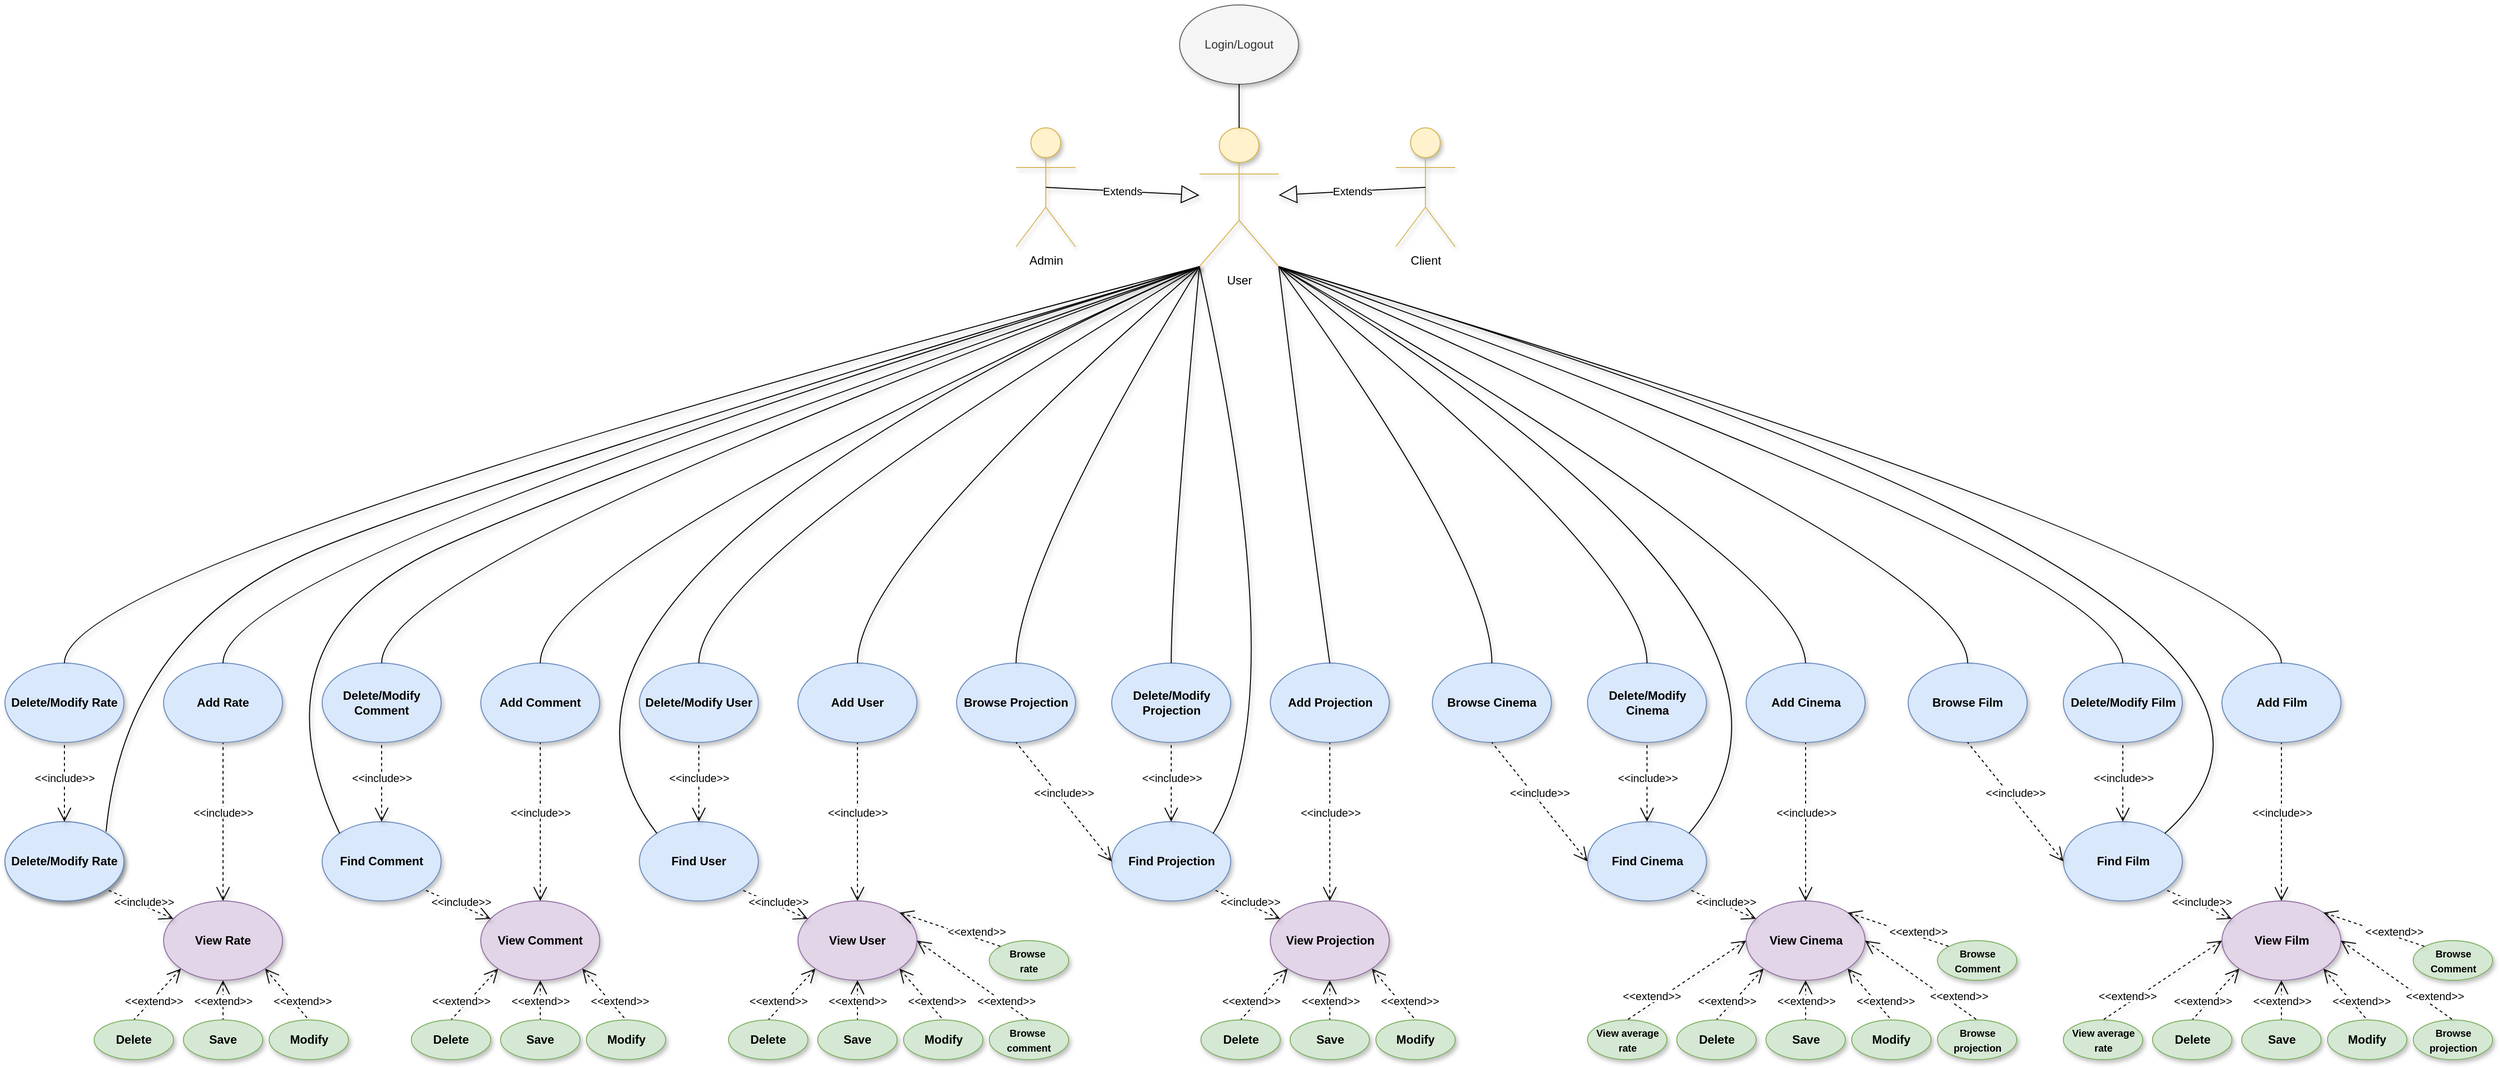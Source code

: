 <mxfile version="12.1.0" type="device" pages="1"><diagram id="BbvuW23b8s510joW4BoM" name="Pagina-1"><mxGraphModel dx="3762" dy="1570" grid="1" gridSize="10" guides="1" tooltips="1" connect="1" arrows="1" fold="1" page="1" pageScale="1" pageWidth="827" pageHeight="1169" math="0" shadow="0"><root><mxCell id="0"/><mxCell id="1" parent="0"/><mxCell id="h_1b7yaZ3pGZxx54D0NZ-1" value="User" style="shape=umlActor;verticalLabelPosition=bottom;labelBackgroundColor=#ffffff;verticalAlign=top;html=1;outlineConnect=0;fillColor=#fff2cc;strokeColor=#d6b656;shadow=1;" parent="1" vertex="1"><mxGeometry x="363" y="160" width="80" height="140" as="geometry"/></mxCell><mxCell id="h_1b7yaZ3pGZxx54D0NZ-2" value="Client" style="shape=umlActor;verticalLabelPosition=bottom;labelBackgroundColor=#ffffff;verticalAlign=top;html=1;outlineConnect=0;fillColor=#fff2cc;strokeColor=#d6b656;shadow=1;" parent="1" vertex="1"><mxGeometry x="561" y="160" width="60" height="120" as="geometry"/></mxCell><mxCell id="h_1b7yaZ3pGZxx54D0NZ-3" value="Admin" style="shape=umlActor;verticalLabelPosition=bottom;labelBackgroundColor=#ffffff;verticalAlign=top;html=1;outlineConnect=0;fillColor=#fff2cc;strokeColor=#d6b656;shadow=1;" parent="1" vertex="1"><mxGeometry x="178" y="160" width="60" height="120" as="geometry"/></mxCell><mxCell id="h_1b7yaZ3pGZxx54D0NZ-4" value="Extends" style="endArrow=block;endSize=16;endFill=0;html=1;exitX=0.5;exitY=0.5;exitDx=0;exitDy=0;exitPerimeter=0;shadow=1;" parent="1" source="h_1b7yaZ3pGZxx54D0NZ-2" target="h_1b7yaZ3pGZxx54D0NZ-1" edge="1"><mxGeometry width="160" relative="1" as="geometry"><mxPoint x="541" y="216" as="sourcePoint"/><mxPoint x="196.5" y="361" as="targetPoint"/></mxGeometry></mxCell><mxCell id="h_1b7yaZ3pGZxx54D0NZ-5" value="Extends" style="endArrow=block;endSize=16;endFill=0;html=1;exitX=0.5;exitY=0.5;exitDx=0;exitDy=0;exitPerimeter=0;shadow=1;" parent="1" source="h_1b7yaZ3pGZxx54D0NZ-3" target="h_1b7yaZ3pGZxx54D0NZ-1" edge="1"><mxGeometry width="160" relative="1" as="geometry"><mxPoint x="390" y="126" as="sourcePoint"/><mxPoint x="156.5" y="81" as="targetPoint"/></mxGeometry></mxCell><mxCell id="h_1b7yaZ3pGZxx54D0NZ-18" value="Login/Logout" style="ellipse;whiteSpace=wrap;html=1;fillColor=#f5f5f5;strokeColor=#666666;fontColor=#333333;shadow=1;" parent="1" vertex="1"><mxGeometry x="343" y="36" width="120" height="80" as="geometry"/></mxCell><mxCell id="h_1b7yaZ3pGZxx54D0NZ-106" value="&lt;span style=&quot;background-color: rgb(255 , 255 , 255)&quot;&gt;&amp;lt;&amp;lt;include&amp;gt;&amp;gt;&lt;/span&gt;" style="edgeStyle=none;html=1;startArrow=open;endArrow=none;startSize=12;verticalAlign=bottom;dashed=1;labelBackgroundColor=none;entryX=0.5;entryY=1;entryDx=0;entryDy=0;exitX=0.5;exitY=0;exitDx=0;exitDy=0;shadow=1;" parent="1" source="h_1b7yaZ3pGZxx54D0NZ-111" target="h_1b7yaZ3pGZxx54D0NZ-110" edge="1"><mxGeometry width="160" relative="1" as="geometry"><mxPoint x="213.5" y="716" as="sourcePoint"/><mxPoint x="534.36" y="953.64" as="targetPoint"/><mxPoint as="offset"/></mxGeometry></mxCell><mxCell id="h_1b7yaZ3pGZxx54D0NZ-107" value="&lt;span style=&quot;background-color: rgb(255 , 255 , 255)&quot;&gt;&amp;lt;&amp;lt;extend&amp;gt;&amp;gt;&lt;/span&gt;" style="edgeStyle=none;html=1;startArrow=open;endArrow=none;startSize=12;verticalAlign=bottom;dashed=1;labelBackgroundColor=none;exitX=0;exitY=1;exitDx=0;exitDy=0;entryX=0.5;entryY=0;entryDx=0;entryDy=0;shadow=1;" parent="1" source="h_1b7yaZ3pGZxx54D0NZ-111" target="h_1b7yaZ3pGZxx54D0NZ-112" edge="1"><mxGeometry x="0.405" y="8" width="160" relative="1" as="geometry"><mxPoint x="-227.78" y="996.9" as="sourcePoint"/><mxPoint x="-612" y="839" as="targetPoint"/><mxPoint as="offset"/></mxGeometry></mxCell><mxCell id="h_1b7yaZ3pGZxx54D0NZ-108" value="&lt;span style=&quot;background-color: rgb(255 , 255 , 255)&quot;&gt;&amp;lt;&amp;lt;extend&amp;gt;&amp;gt;&lt;/span&gt;" style="edgeStyle=none;html=1;startArrow=open;endArrow=none;startSize=12;verticalAlign=bottom;dashed=1;labelBackgroundColor=none;entryX=0.5;entryY=0;entryDx=0;entryDy=0;exitX=0.5;exitY=1;exitDx=0;exitDy=0;shadow=1;" parent="1" source="h_1b7yaZ3pGZxx54D0NZ-111" target="h_1b7yaZ3pGZxx54D0NZ-113" edge="1"><mxGeometry x="0.5" width="160" relative="1" as="geometry"><mxPoint x="-227.78" y="981.9" as="sourcePoint"/><mxPoint x="-342.06" y="984.22" as="targetPoint"/><mxPoint as="offset"/></mxGeometry></mxCell><mxCell id="h_1b7yaZ3pGZxx54D0NZ-109" value="&lt;span style=&quot;background-color: rgb(255 , 255 , 255)&quot;&gt;&amp;lt;&amp;lt;extend&amp;gt;&amp;gt;&lt;/span&gt;" style="edgeStyle=none;html=1;startArrow=open;endArrow=none;startSize=12;verticalAlign=bottom;dashed=1;labelBackgroundColor=none;entryX=0.5;entryY=0;entryDx=0;entryDy=0;exitX=1;exitY=1;exitDx=0;exitDy=0;shadow=1;" parent="1" source="h_1b7yaZ3pGZxx54D0NZ-111" target="h_1b7yaZ3pGZxx54D0NZ-114" edge="1"><mxGeometry x="0.652" y="2" width="160" relative="1" as="geometry"><mxPoint x="-227.78" y="957.9" as="sourcePoint"/><mxPoint x="-342.06" y="960.22" as="targetPoint"/><mxPoint as="offset"/></mxGeometry></mxCell><mxCell id="h_1b7yaZ3pGZxx54D0NZ-111" value="View Rate" style="ellipse;whiteSpace=wrap;html=1;fontStyle=1;fillColor=#e1d5e7;strokeColor=#9673a6;shadow=1;" parent="1" vertex="1"><mxGeometry x="-682" y="940" width="120" height="80" as="geometry"/></mxCell><mxCell id="h_1b7yaZ3pGZxx54D0NZ-112" value="Delete" style="ellipse;whiteSpace=wrap;html=1;fontStyle=1;fillColor=#d5e8d4;strokeColor=#82b366;shadow=1;" parent="1" vertex="1"><mxGeometry x="-752" y="1060" width="80" height="40" as="geometry"/></mxCell><mxCell id="h_1b7yaZ3pGZxx54D0NZ-113" value="Save" style="ellipse;whiteSpace=wrap;html=1;fontStyle=1;fillColor=#d5e8d4;strokeColor=#82b366;shadow=1;" parent="1" vertex="1"><mxGeometry x="-662" y="1060" width="80" height="40" as="geometry"/></mxCell><mxCell id="h_1b7yaZ3pGZxx54D0NZ-114" value="Modify" style="ellipse;whiteSpace=wrap;html=1;fontStyle=1;fillColor=#d5e8d4;strokeColor=#82b366;shadow=1;" parent="1" vertex="1"><mxGeometry x="-575.5" y="1060" width="80" height="40" as="geometry"/></mxCell><mxCell id="dZQkGDDGXkw_C-ajxU4u-1" value="Find Rate" style="ellipse;whiteSpace=wrap;html=1;fontStyle=1;fillColor=#dae8fc;strokeColor=#6c8ebf;shadow=1;" parent="1" vertex="1"><mxGeometry x="-842" y="860" width="120" height="80" as="geometry"/></mxCell><mxCell id="dZQkGDDGXkw_C-ajxU4u-2" value="Delete/Modify Rate" style="ellipse;whiteSpace=wrap;html=1;fontStyle=1;fillColor=#dae8fc;strokeColor=#6c8ebf;shadow=1;" parent="1" vertex="1"><mxGeometry x="-842" y="700" width="120" height="80" as="geometry"/></mxCell><mxCell id="a5YpvVyCK3dBmjp6k323-217" value="Delete/Modify Rate" style="ellipse;whiteSpace=wrap;html=1;fontStyle=1;fillColor=#dae8fc;strokeColor=#6c8ebf;shadow=1;" vertex="1" parent="1"><mxGeometry x="-842" y="860" width="120" height="80" as="geometry"/></mxCell><mxCell id="dZQkGDDGXkw_C-ajxU4u-4" value="&lt;span style=&quot;background-color: rgb(255 , 255 , 255)&quot;&gt;&amp;lt;&amp;lt;include&amp;gt;&amp;gt;&lt;/span&gt;" style="edgeStyle=none;html=1;startArrow=open;endArrow=none;startSize=12;verticalAlign=bottom;dashed=1;labelBackgroundColor=none;entryX=0.5;entryY=1;entryDx=0;entryDy=0;shadow=1;" parent="1" source="dZQkGDDGXkw_C-ajxU4u-1" target="dZQkGDDGXkw_C-ajxU4u-2" edge="1"><mxGeometry x="-0.111" width="160" relative="1" as="geometry"><mxPoint x="-105.5" y="766" as="sourcePoint"/><mxPoint x="-106.46" y="724.88" as="targetPoint"/><mxPoint as="offset"/></mxGeometry></mxCell><mxCell id="h_1b7yaZ3pGZxx54D0NZ-110" value="Add Rate" style="ellipse;whiteSpace=wrap;html=1;fontStyle=1;fillColor=#dae8fc;strokeColor=#6c8ebf;shadow=1;" parent="1" vertex="1"><mxGeometry x="-682" y="700" width="120" height="80" as="geometry"/></mxCell><mxCell id="a5YpvVyCK3dBmjp6k323-3" value="&lt;span style=&quot;background-color: rgb(255 , 255 , 255)&quot;&gt;&amp;lt;&amp;lt;include&amp;gt;&amp;gt;&lt;/span&gt;" style="edgeStyle=none;html=1;startArrow=open;endArrow=none;startSize=12;verticalAlign=bottom;dashed=1;labelBackgroundColor=none;entryX=1;entryY=1;entryDx=0;entryDy=0;shadow=1;" edge="1" parent="1" source="h_1b7yaZ3pGZxx54D0NZ-111" target="dZQkGDDGXkw_C-ajxU4u-1"><mxGeometry x="-0.178" y="5" width="160" relative="1" as="geometry"><mxPoint x="-652" y="940" as="sourcePoint"/><mxPoint x="-658.4" y="775.76" as="targetPoint"/><mxPoint as="offset"/></mxGeometry></mxCell><mxCell id="a5YpvVyCK3dBmjp6k323-4" value="&lt;span style=&quot;background-color: rgb(255 , 255 , 255)&quot;&gt;&amp;lt;&amp;lt;include&amp;gt;&amp;gt;&lt;/span&gt;" style="edgeStyle=none;html=1;startArrow=open;endArrow=none;startSize=12;verticalAlign=bottom;dashed=1;labelBackgroundColor=none;entryX=0.5;entryY=1;entryDx=0;entryDy=0;exitX=0.5;exitY=0;exitDx=0;exitDy=0;shadow=1;" edge="1" parent="1" source="a5YpvVyCK3dBmjp6k323-8" target="a5YpvVyCK3dBmjp6k323-15"><mxGeometry width="160" relative="1" as="geometry"><mxPoint x="533.5" y="716" as="sourcePoint"/><mxPoint x="854.36" y="953.64" as="targetPoint"/><mxPoint as="offset"/></mxGeometry></mxCell><mxCell id="a5YpvVyCK3dBmjp6k323-5" value="&lt;span style=&quot;background-color: rgb(255 , 255 , 255)&quot;&gt;&amp;lt;&amp;lt;extend&amp;gt;&amp;gt;&lt;/span&gt;" style="edgeStyle=none;html=1;startArrow=open;endArrow=none;startSize=12;verticalAlign=bottom;dashed=1;labelBackgroundColor=none;exitX=0;exitY=1;exitDx=0;exitDy=0;entryX=0.5;entryY=0;entryDx=0;entryDy=0;shadow=1;" edge="1" parent="1" source="a5YpvVyCK3dBmjp6k323-8" target="a5YpvVyCK3dBmjp6k323-9"><mxGeometry x="0.598" y="1" width="160" relative="1" as="geometry"><mxPoint x="92.22" y="996.9" as="sourcePoint"/><mxPoint x="-292" y="839" as="targetPoint"/><mxPoint as="offset"/></mxGeometry></mxCell><mxCell id="a5YpvVyCK3dBmjp6k323-6" value="&lt;span style=&quot;background-color: rgb(255 , 255 , 255)&quot;&gt;&amp;lt;&amp;lt;extend&amp;gt;&amp;gt;&lt;/span&gt;" style="edgeStyle=none;html=1;startArrow=open;endArrow=none;startSize=12;verticalAlign=bottom;dashed=1;labelBackgroundColor=none;entryX=0.5;entryY=0;entryDx=0;entryDy=0;exitX=0.5;exitY=1;exitDx=0;exitDy=0;shadow=1;" edge="1" parent="1" source="a5YpvVyCK3dBmjp6k323-8" target="a5YpvVyCK3dBmjp6k323-10"><mxGeometry x="0.5" width="160" relative="1" as="geometry"><mxPoint x="92.22" y="981.9" as="sourcePoint"/><mxPoint x="-22.06" y="984.22" as="targetPoint"/><mxPoint as="offset"/></mxGeometry></mxCell><mxCell id="a5YpvVyCK3dBmjp6k323-7" value="&lt;span style=&quot;background-color: rgb(255 , 255 , 255)&quot;&gt;&amp;lt;&amp;lt;extend&amp;gt;&amp;gt;&lt;/span&gt;" style="edgeStyle=none;html=1;startArrow=open;endArrow=none;startSize=12;verticalAlign=bottom;dashed=1;labelBackgroundColor=none;entryX=0.5;entryY=0;entryDx=0;entryDy=0;exitX=1;exitY=1;exitDx=0;exitDy=0;shadow=1;" edge="1" parent="1" source="a5YpvVyCK3dBmjp6k323-8" target="a5YpvVyCK3dBmjp6k323-11"><mxGeometry x="0.652" y="2" width="160" relative="1" as="geometry"><mxPoint x="92.22" y="957.9" as="sourcePoint"/><mxPoint x="-22.06" y="960.22" as="targetPoint"/><mxPoint as="offset"/></mxGeometry></mxCell><mxCell id="a5YpvVyCK3dBmjp6k323-8" value="View Comment" style="ellipse;whiteSpace=wrap;html=1;fontStyle=1;fillColor=#e1d5e7;strokeColor=#9673a6;shadow=1;" vertex="1" parent="1"><mxGeometry x="-362" y="940" width="120" height="80" as="geometry"/></mxCell><mxCell id="a5YpvVyCK3dBmjp6k323-9" value="Delete" style="ellipse;whiteSpace=wrap;html=1;fontStyle=1;fillColor=#d5e8d4;strokeColor=#82b366;shadow=1;" vertex="1" parent="1"><mxGeometry x="-432" y="1060" width="80" height="40" as="geometry"/></mxCell><mxCell id="a5YpvVyCK3dBmjp6k323-10" value="Save" style="ellipse;whiteSpace=wrap;html=1;fontStyle=1;fillColor=#d5e8d4;strokeColor=#82b366;shadow=1;" vertex="1" parent="1"><mxGeometry x="-342" y="1060" width="80" height="40" as="geometry"/></mxCell><mxCell id="a5YpvVyCK3dBmjp6k323-11" value="Modify" style="ellipse;whiteSpace=wrap;html=1;fontStyle=1;fillColor=#d5e8d4;strokeColor=#82b366;shadow=1;" vertex="1" parent="1"><mxGeometry x="-255.5" y="1060" width="80" height="40" as="geometry"/></mxCell><mxCell id="a5YpvVyCK3dBmjp6k323-12" value="Find Comment" style="ellipse;whiteSpace=wrap;html=1;fontStyle=1;fillColor=#dae8fc;strokeColor=#6c8ebf;shadow=1;" vertex="1" parent="1"><mxGeometry x="-522" y="860" width="120" height="80" as="geometry"/></mxCell><mxCell id="a5YpvVyCK3dBmjp6k323-13" value="Delete/Modify Comment" style="ellipse;whiteSpace=wrap;html=1;fontStyle=1;fillColor=#dae8fc;strokeColor=#6c8ebf;shadow=1;" vertex="1" parent="1"><mxGeometry x="-522" y="700" width="120" height="80" as="geometry"/></mxCell><mxCell id="a5YpvVyCK3dBmjp6k323-14" value="&lt;span style=&quot;background-color: rgb(255 , 255 , 255)&quot;&gt;&amp;lt;&amp;lt;include&amp;gt;&amp;gt;&lt;/span&gt;" style="edgeStyle=none;html=1;startArrow=open;endArrow=none;startSize=12;verticalAlign=bottom;dashed=1;labelBackgroundColor=none;entryX=0.5;entryY=1;entryDx=0;entryDy=0;shadow=1;" edge="1" parent="1" source="a5YpvVyCK3dBmjp6k323-12" target="a5YpvVyCK3dBmjp6k323-13"><mxGeometry x="-0.111" width="160" relative="1" as="geometry"><mxPoint x="214.5" y="766" as="sourcePoint"/><mxPoint x="213.54" y="724.88" as="targetPoint"/><mxPoint as="offset"/></mxGeometry></mxCell><mxCell id="a5YpvVyCK3dBmjp6k323-15" value="Add Comment" style="ellipse;whiteSpace=wrap;html=1;fontStyle=1;fillColor=#dae8fc;strokeColor=#6c8ebf;shadow=1;" vertex="1" parent="1"><mxGeometry x="-362" y="700" width="120" height="80" as="geometry"/></mxCell><mxCell id="a5YpvVyCK3dBmjp6k323-16" value="&lt;span style=&quot;background-color: rgb(255 , 255 , 255)&quot;&gt;&amp;lt;&amp;lt;include&amp;gt;&amp;gt;&lt;/span&gt;" style="edgeStyle=none;html=1;startArrow=open;endArrow=none;startSize=12;verticalAlign=bottom;dashed=1;labelBackgroundColor=none;entryX=1;entryY=1;entryDx=0;entryDy=0;shadow=1;" edge="1" parent="1" source="a5YpvVyCK3dBmjp6k323-8" target="a5YpvVyCK3dBmjp6k323-12"><mxGeometry x="-0.178" y="5" width="160" relative="1" as="geometry"><mxPoint x="-332" y="940" as="sourcePoint"/><mxPoint x="-338.4" y="775.76" as="targetPoint"/><mxPoint as="offset"/></mxGeometry></mxCell><mxCell id="a5YpvVyCK3dBmjp6k323-30" value="&lt;span style=&quot;background-color: rgb(255 , 255 , 255)&quot;&gt;&amp;lt;&amp;lt;include&amp;gt;&amp;gt;&lt;/span&gt;" style="edgeStyle=none;html=1;startArrow=open;endArrow=none;startSize=12;verticalAlign=bottom;dashed=1;labelBackgroundColor=none;entryX=0.5;entryY=1;entryDx=0;entryDy=0;exitX=0.5;exitY=0;exitDx=0;exitDy=0;shadow=1;" edge="1" parent="1" source="a5YpvVyCK3dBmjp6k323-34" target="a5YpvVyCK3dBmjp6k323-41"><mxGeometry width="160" relative="1" as="geometry"><mxPoint x="853.5" y="716" as="sourcePoint"/><mxPoint x="1174.36" y="953.64" as="targetPoint"/><mxPoint as="offset"/></mxGeometry></mxCell><mxCell id="a5YpvVyCK3dBmjp6k323-31" value="&lt;span style=&quot;background-color: rgb(255 , 255 , 255)&quot;&gt;&amp;lt;&amp;lt;extend&amp;gt;&amp;gt;&lt;/span&gt;" style="edgeStyle=none;html=1;startArrow=open;endArrow=none;startSize=12;verticalAlign=bottom;dashed=1;labelBackgroundColor=none;exitX=0;exitY=1;exitDx=0;exitDy=0;entryX=0.5;entryY=0;entryDx=0;entryDy=0;shadow=1;" edge="1" parent="1" source="a5YpvVyCK3dBmjp6k323-34" target="a5YpvVyCK3dBmjp6k323-35"><mxGeometry x="0.598" y="1" width="160" relative="1" as="geometry"><mxPoint x="412.22" y="996.9" as="sourcePoint"/><mxPoint x="28" y="839" as="targetPoint"/><mxPoint as="offset"/></mxGeometry></mxCell><mxCell id="a5YpvVyCK3dBmjp6k323-32" value="&lt;span style=&quot;background-color: rgb(255 , 255 , 255)&quot;&gt;&amp;lt;&amp;lt;extend&amp;gt;&amp;gt;&lt;/span&gt;" style="edgeStyle=none;html=1;startArrow=open;endArrow=none;startSize=12;verticalAlign=bottom;dashed=1;labelBackgroundColor=none;entryX=0.5;entryY=0;entryDx=0;entryDy=0;exitX=0.5;exitY=1;exitDx=0;exitDy=0;shadow=1;" edge="1" parent="1" source="a5YpvVyCK3dBmjp6k323-34" target="a5YpvVyCK3dBmjp6k323-36"><mxGeometry x="0.5" width="160" relative="1" as="geometry"><mxPoint x="412.22" y="981.9" as="sourcePoint"/><mxPoint x="297.94" y="984.22" as="targetPoint"/><mxPoint as="offset"/></mxGeometry></mxCell><mxCell id="a5YpvVyCK3dBmjp6k323-33" value="&lt;span style=&quot;background-color: rgb(255 , 255 , 255)&quot;&gt;&amp;lt;&amp;lt;extend&amp;gt;&amp;gt;&lt;/span&gt;" style="edgeStyle=none;html=1;startArrow=open;endArrow=none;startSize=12;verticalAlign=bottom;dashed=1;labelBackgroundColor=none;entryX=0.5;entryY=0;entryDx=0;entryDy=0;exitX=1;exitY=1;exitDx=0;exitDy=0;shadow=1;" edge="1" parent="1" source="a5YpvVyCK3dBmjp6k323-34" target="a5YpvVyCK3dBmjp6k323-37"><mxGeometry x="0.652" y="2" width="160" relative="1" as="geometry"><mxPoint x="412.22" y="957.9" as="sourcePoint"/><mxPoint x="297.94" y="960.22" as="targetPoint"/><mxPoint as="offset"/></mxGeometry></mxCell><mxCell id="a5YpvVyCK3dBmjp6k323-34" value="View User" style="ellipse;whiteSpace=wrap;html=1;fontStyle=1;fillColor=#e1d5e7;strokeColor=#9673a6;shadow=1;" vertex="1" parent="1"><mxGeometry x="-42" y="940" width="120" height="80" as="geometry"/></mxCell><mxCell id="a5YpvVyCK3dBmjp6k323-35" value="Delete" style="ellipse;whiteSpace=wrap;html=1;fontStyle=1;fillColor=#d5e8d4;strokeColor=#82b366;shadow=1;" vertex="1" parent="1"><mxGeometry x="-112" y="1060" width="80" height="40" as="geometry"/></mxCell><mxCell id="a5YpvVyCK3dBmjp6k323-36" value="Save" style="ellipse;whiteSpace=wrap;html=1;fontStyle=1;fillColor=#d5e8d4;strokeColor=#82b366;shadow=1;" vertex="1" parent="1"><mxGeometry x="-22" y="1060" width="80" height="40" as="geometry"/></mxCell><mxCell id="a5YpvVyCK3dBmjp6k323-37" value="Modify" style="ellipse;whiteSpace=wrap;html=1;fontStyle=1;fillColor=#d5e8d4;strokeColor=#82b366;shadow=1;" vertex="1" parent="1"><mxGeometry x="64.5" y="1060" width="80" height="40" as="geometry"/></mxCell><mxCell id="a5YpvVyCK3dBmjp6k323-38" value="Find User" style="ellipse;whiteSpace=wrap;html=1;fontStyle=1;fillColor=#dae8fc;strokeColor=#6c8ebf;shadow=1;" vertex="1" parent="1"><mxGeometry x="-202" y="860" width="120" height="80" as="geometry"/></mxCell><mxCell id="a5YpvVyCK3dBmjp6k323-39" value="Delete/Modify User" style="ellipse;whiteSpace=wrap;html=1;fontStyle=1;fillColor=#dae8fc;strokeColor=#6c8ebf;shadow=1;" vertex="1" parent="1"><mxGeometry x="-202" y="700" width="120" height="80" as="geometry"/></mxCell><mxCell id="a5YpvVyCK3dBmjp6k323-40" value="&lt;span style=&quot;background-color: rgb(255 , 255 , 255)&quot;&gt;&amp;lt;&amp;lt;include&amp;gt;&amp;gt;&lt;/span&gt;" style="edgeStyle=none;html=1;startArrow=open;endArrow=none;startSize=12;verticalAlign=bottom;dashed=1;labelBackgroundColor=none;entryX=0.5;entryY=1;entryDx=0;entryDy=0;shadow=1;" edge="1" parent="1" source="a5YpvVyCK3dBmjp6k323-38" target="a5YpvVyCK3dBmjp6k323-39"><mxGeometry x="-0.111" width="160" relative="1" as="geometry"><mxPoint x="534.5" y="766" as="sourcePoint"/><mxPoint x="533.54" y="724.88" as="targetPoint"/><mxPoint as="offset"/></mxGeometry></mxCell><mxCell id="a5YpvVyCK3dBmjp6k323-41" value="Add User" style="ellipse;whiteSpace=wrap;html=1;fontStyle=1;fillColor=#dae8fc;strokeColor=#6c8ebf;shadow=1;" vertex="1" parent="1"><mxGeometry x="-42" y="700" width="120" height="80" as="geometry"/></mxCell><mxCell id="a5YpvVyCK3dBmjp6k323-42" value="&lt;span style=&quot;background-color: rgb(255 , 255 , 255)&quot;&gt;&amp;lt;&amp;lt;include&amp;gt;&amp;gt;&lt;/span&gt;" style="edgeStyle=none;html=1;startArrow=open;endArrow=none;startSize=12;verticalAlign=bottom;dashed=1;labelBackgroundColor=none;entryX=1;entryY=1;entryDx=0;entryDy=0;shadow=1;" edge="1" parent="1" source="a5YpvVyCK3dBmjp6k323-34" target="a5YpvVyCK3dBmjp6k323-38"><mxGeometry x="-0.178" y="5" width="160" relative="1" as="geometry"><mxPoint x="-12" y="940" as="sourcePoint"/><mxPoint x="-18.4" y="775.76" as="targetPoint"/><mxPoint as="offset"/></mxGeometry></mxCell><mxCell id="a5YpvVyCK3dBmjp6k323-82" value="&lt;span style=&quot;background-color: rgb(255 , 255 , 255)&quot;&gt;&amp;lt;&amp;lt;include&amp;gt;&amp;gt;&lt;/span&gt;" style="edgeStyle=none;html=1;startArrow=open;endArrow=none;startSize=12;verticalAlign=bottom;dashed=1;labelBackgroundColor=none;entryX=0.5;entryY=1;entryDx=0;entryDy=0;exitX=0.5;exitY=0;exitDx=0;exitDy=0;shadow=1;" edge="1" parent="1" source="a5YpvVyCK3dBmjp6k323-86" target="a5YpvVyCK3dBmjp6k323-93"><mxGeometry width="160" relative="1" as="geometry"><mxPoint x="1330" y="716" as="sourcePoint"/><mxPoint x="1650.86" y="953.64" as="targetPoint"/><mxPoint as="offset"/></mxGeometry></mxCell><mxCell id="a5YpvVyCK3dBmjp6k323-83" value="&lt;span style=&quot;background-color: rgb(255 , 255 , 255)&quot;&gt;&amp;lt;&amp;lt;extend&amp;gt;&amp;gt;&lt;/span&gt;" style="edgeStyle=none;html=1;startArrow=open;endArrow=none;startSize=12;verticalAlign=bottom;dashed=1;labelBackgroundColor=none;exitX=0;exitY=1;exitDx=0;exitDy=0;entryX=0.5;entryY=0;entryDx=0;entryDy=0;shadow=1;" edge="1" parent="1" source="a5YpvVyCK3dBmjp6k323-86" target="a5YpvVyCK3dBmjp6k323-87"><mxGeometry x="0.598" y="1" width="160" relative="1" as="geometry"><mxPoint x="767.72" y="996.9" as="sourcePoint"/><mxPoint x="383.5" y="839" as="targetPoint"/><mxPoint as="offset"/></mxGeometry></mxCell><mxCell id="a5YpvVyCK3dBmjp6k323-84" value="&lt;span style=&quot;background-color: rgb(255 , 255 , 255)&quot;&gt;&amp;lt;&amp;lt;extend&amp;gt;&amp;gt;&lt;/span&gt;" style="edgeStyle=none;html=1;startArrow=open;endArrow=none;startSize=12;verticalAlign=bottom;dashed=1;labelBackgroundColor=none;entryX=0.5;entryY=0;entryDx=0;entryDy=0;exitX=0.5;exitY=1;exitDx=0;exitDy=0;shadow=1;" edge="1" parent="1" source="a5YpvVyCK3dBmjp6k323-86" target="a5YpvVyCK3dBmjp6k323-88"><mxGeometry x="0.5" width="160" relative="1" as="geometry"><mxPoint x="767.72" y="981.9" as="sourcePoint"/><mxPoint x="653.44" y="984.22" as="targetPoint"/><mxPoint as="offset"/></mxGeometry></mxCell><mxCell id="a5YpvVyCK3dBmjp6k323-85" value="&lt;span style=&quot;background-color: rgb(255 , 255 , 255)&quot;&gt;&amp;lt;&amp;lt;extend&amp;gt;&amp;gt;&lt;/span&gt;" style="edgeStyle=none;html=1;startArrow=open;endArrow=none;startSize=12;verticalAlign=bottom;dashed=1;labelBackgroundColor=none;entryX=0.5;entryY=0;entryDx=0;entryDy=0;exitX=1;exitY=1;exitDx=0;exitDy=0;shadow=1;" edge="1" parent="1" source="a5YpvVyCK3dBmjp6k323-86" target="a5YpvVyCK3dBmjp6k323-89"><mxGeometry x="0.652" y="2" width="160" relative="1" as="geometry"><mxPoint x="767.72" y="957.9" as="sourcePoint"/><mxPoint x="653.44" y="960.22" as="targetPoint"/><mxPoint as="offset"/></mxGeometry></mxCell><mxCell id="a5YpvVyCK3dBmjp6k323-86" value="View Projection" style="ellipse;whiteSpace=wrap;html=1;fontStyle=1;fillColor=#e1d5e7;strokeColor=#9673a6;shadow=1;" vertex="1" parent="1"><mxGeometry x="434.5" y="940" width="120" height="80" as="geometry"/></mxCell><mxCell id="a5YpvVyCK3dBmjp6k323-87" value="Delete" style="ellipse;whiteSpace=wrap;html=1;fontStyle=1;fillColor=#d5e8d4;strokeColor=#82b366;shadow=1;" vertex="1" parent="1"><mxGeometry x="364.5" y="1060" width="80" height="40" as="geometry"/></mxCell><mxCell id="a5YpvVyCK3dBmjp6k323-88" value="Save" style="ellipse;whiteSpace=wrap;html=1;fontStyle=1;fillColor=#d5e8d4;strokeColor=#82b366;shadow=1;" vertex="1" parent="1"><mxGeometry x="454.5" y="1060" width="80" height="40" as="geometry"/></mxCell><mxCell id="a5YpvVyCK3dBmjp6k323-89" value="Modify" style="ellipse;whiteSpace=wrap;html=1;fontStyle=1;fillColor=#d5e8d4;strokeColor=#82b366;shadow=1;" vertex="1" parent="1"><mxGeometry x="541" y="1060" width="80" height="40" as="geometry"/></mxCell><mxCell id="a5YpvVyCK3dBmjp6k323-90" value="Find Projection" style="ellipse;whiteSpace=wrap;html=1;fontStyle=1;fillColor=#dae8fc;strokeColor=#6c8ebf;shadow=1;" vertex="1" parent="1"><mxGeometry x="274.5" y="860" width="120" height="80" as="geometry"/></mxCell><mxCell id="a5YpvVyCK3dBmjp6k323-91" value="Delete/Modify Projection" style="ellipse;whiteSpace=wrap;html=1;fontStyle=1;fillColor=#dae8fc;strokeColor=#6c8ebf;shadow=1;" vertex="1" parent="1"><mxGeometry x="274.5" y="700" width="120" height="80" as="geometry"/></mxCell><mxCell id="a5YpvVyCK3dBmjp6k323-92" value="&lt;span style=&quot;background-color: rgb(255 , 255 , 255)&quot;&gt;&amp;lt;&amp;lt;include&amp;gt;&amp;gt;&lt;/span&gt;" style="edgeStyle=none;html=1;startArrow=open;endArrow=none;startSize=12;verticalAlign=bottom;dashed=1;labelBackgroundColor=none;entryX=0.5;entryY=1;entryDx=0;entryDy=0;shadow=1;" edge="1" parent="1" source="a5YpvVyCK3dBmjp6k323-90" target="a5YpvVyCK3dBmjp6k323-91"><mxGeometry x="-0.111" width="160" relative="1" as="geometry"><mxPoint x="1011" y="766" as="sourcePoint"/><mxPoint x="1010.04" y="724.88" as="targetPoint"/><mxPoint as="offset"/></mxGeometry></mxCell><mxCell id="a5YpvVyCK3dBmjp6k323-93" value="Add Projection" style="ellipse;whiteSpace=wrap;html=1;fontStyle=1;fillColor=#dae8fc;strokeColor=#6c8ebf;shadow=1;" vertex="1" parent="1"><mxGeometry x="434.5" y="700" width="120" height="80" as="geometry"/></mxCell><mxCell id="a5YpvVyCK3dBmjp6k323-94" value="&lt;span style=&quot;background-color: rgb(255 , 255 , 255)&quot;&gt;&amp;lt;&amp;lt;include&amp;gt;&amp;gt;&lt;/span&gt;" style="edgeStyle=none;html=1;startArrow=open;endArrow=none;startSize=12;verticalAlign=bottom;dashed=1;labelBackgroundColor=none;entryX=1;entryY=1;entryDx=0;entryDy=0;shadow=1;" edge="1" parent="1" source="a5YpvVyCK3dBmjp6k323-86" target="a5YpvVyCK3dBmjp6k323-90"><mxGeometry x="-0.178" y="5" width="160" relative="1" as="geometry"><mxPoint x="464.5" y="940" as="sourcePoint"/><mxPoint x="458.1" y="775.76" as="targetPoint"/><mxPoint as="offset"/></mxGeometry></mxCell><mxCell id="a5YpvVyCK3dBmjp6k323-96" value="&lt;b&gt;Browse&amp;nbsp;&lt;/b&gt;Projection" style="ellipse;whiteSpace=wrap;html=1;fontStyle=1;fillColor=#dae8fc;strokeColor=#6c8ebf;shadow=1;" vertex="1" parent="1"><mxGeometry x="118" y="700" width="120" height="80" as="geometry"/></mxCell><mxCell id="a5YpvVyCK3dBmjp6k323-98" value="&lt;span style=&quot;background-color: rgb(255 , 255 , 255)&quot;&gt;&amp;lt;&amp;lt;include&amp;gt;&amp;gt;&lt;/span&gt;" style="edgeStyle=none;html=1;startArrow=open;endArrow=none;startSize=12;verticalAlign=bottom;dashed=1;labelBackgroundColor=none;entryX=0.5;entryY=1;entryDx=0;entryDy=0;exitX=0;exitY=0.5;exitDx=0;exitDy=0;shadow=1;" edge="1" parent="1" source="a5YpvVyCK3dBmjp6k323-90" target="a5YpvVyCK3dBmjp6k323-96"><mxGeometry width="160" relative="1" as="geometry"><mxPoint x="28" y="950" as="sourcePoint"/><mxPoint x="28" y="790" as="targetPoint"/><mxPoint as="offset"/></mxGeometry></mxCell><mxCell id="a5YpvVyCK3dBmjp6k323-99" value="&lt;span style=&quot;background-color: rgb(255 , 255 , 255)&quot;&gt;&amp;lt;&amp;lt;include&amp;gt;&amp;gt;&lt;/span&gt;" style="edgeStyle=none;html=1;startArrow=open;endArrow=none;startSize=12;verticalAlign=bottom;dashed=1;labelBackgroundColor=none;entryX=0.5;entryY=1;entryDx=0;entryDy=0;exitX=0.5;exitY=0;exitDx=0;exitDy=0;shadow=1;" edge="1" parent="1" source="a5YpvVyCK3dBmjp6k323-103" target="a5YpvVyCK3dBmjp6k323-110"><mxGeometry width="160" relative="1" as="geometry"><mxPoint x="1810" y="716" as="sourcePoint"/><mxPoint x="2130.86" y="953.64" as="targetPoint"/><mxPoint as="offset"/></mxGeometry></mxCell><mxCell id="a5YpvVyCK3dBmjp6k323-100" value="&lt;span style=&quot;background-color: rgb(255 , 255 , 255)&quot;&gt;&amp;lt;&amp;lt;extend&amp;gt;&amp;gt;&lt;/span&gt;" style="edgeStyle=none;html=1;startArrow=open;endArrow=none;startSize=12;verticalAlign=bottom;dashed=1;labelBackgroundColor=none;exitX=0;exitY=1;exitDx=0;exitDy=0;entryX=0.5;entryY=0;entryDx=0;entryDy=0;shadow=1;" edge="1" parent="1" source="a5YpvVyCK3dBmjp6k323-103" target="a5YpvVyCK3dBmjp6k323-104"><mxGeometry x="0.598" y="1" width="160" relative="1" as="geometry"><mxPoint x="1247.72" y="996.9" as="sourcePoint"/><mxPoint x="863.5" y="839" as="targetPoint"/><mxPoint as="offset"/></mxGeometry></mxCell><mxCell id="a5YpvVyCK3dBmjp6k323-101" value="&lt;span style=&quot;background-color: rgb(255 , 255 , 255)&quot;&gt;&amp;lt;&amp;lt;extend&amp;gt;&amp;gt;&lt;/span&gt;" style="edgeStyle=none;html=1;startArrow=open;endArrow=none;startSize=12;verticalAlign=bottom;dashed=1;labelBackgroundColor=none;entryX=0.5;entryY=0;entryDx=0;entryDy=0;exitX=0.5;exitY=1;exitDx=0;exitDy=0;shadow=1;" edge="1" parent="1" source="a5YpvVyCK3dBmjp6k323-103" target="a5YpvVyCK3dBmjp6k323-105"><mxGeometry x="0.5" width="160" relative="1" as="geometry"><mxPoint x="1247.72" y="981.9" as="sourcePoint"/><mxPoint x="1133.44" y="984.22" as="targetPoint"/><mxPoint as="offset"/></mxGeometry></mxCell><mxCell id="a5YpvVyCK3dBmjp6k323-102" value="&lt;span style=&quot;background-color: rgb(255 , 255 , 255)&quot;&gt;&amp;lt;&amp;lt;extend&amp;gt;&amp;gt;&lt;/span&gt;" style="edgeStyle=none;html=1;startArrow=open;endArrow=none;startSize=12;verticalAlign=bottom;dashed=1;labelBackgroundColor=none;entryX=0.5;entryY=0;entryDx=0;entryDy=0;exitX=1;exitY=1;exitDx=0;exitDy=0;shadow=1;" edge="1" parent="1" source="a5YpvVyCK3dBmjp6k323-103" target="a5YpvVyCK3dBmjp6k323-106"><mxGeometry x="0.652" y="2" width="160" relative="1" as="geometry"><mxPoint x="1247.72" y="957.9" as="sourcePoint"/><mxPoint x="1133.44" y="960.22" as="targetPoint"/><mxPoint as="offset"/></mxGeometry></mxCell><mxCell id="a5YpvVyCK3dBmjp6k323-103" value="View Cinema" style="ellipse;whiteSpace=wrap;html=1;fontStyle=1;fillColor=#e1d5e7;strokeColor=#9673a6;shadow=1;" vertex="1" parent="1"><mxGeometry x="914.5" y="940" width="120" height="80" as="geometry"/></mxCell><mxCell id="a5YpvVyCK3dBmjp6k323-104" value="Delete" style="ellipse;whiteSpace=wrap;html=1;fontStyle=1;fillColor=#d5e8d4;strokeColor=#82b366;shadow=1;" vertex="1" parent="1"><mxGeometry x="844.5" y="1060" width="80" height="40" as="geometry"/></mxCell><mxCell id="a5YpvVyCK3dBmjp6k323-105" value="Save" style="ellipse;whiteSpace=wrap;html=1;fontStyle=1;fillColor=#d5e8d4;strokeColor=#82b366;shadow=1;" vertex="1" parent="1"><mxGeometry x="934.5" y="1060" width="80" height="40" as="geometry"/></mxCell><mxCell id="a5YpvVyCK3dBmjp6k323-106" value="Modify" style="ellipse;whiteSpace=wrap;html=1;fontStyle=1;fillColor=#d5e8d4;strokeColor=#82b366;shadow=1;" vertex="1" parent="1"><mxGeometry x="1021" y="1060" width="80" height="40" as="geometry"/></mxCell><mxCell id="a5YpvVyCK3dBmjp6k323-107" value="Find Cinema" style="ellipse;whiteSpace=wrap;html=1;fontStyle=1;fillColor=#dae8fc;strokeColor=#6c8ebf;shadow=1;" vertex="1" parent="1"><mxGeometry x="754.5" y="860" width="120" height="80" as="geometry"/></mxCell><mxCell id="a5YpvVyCK3dBmjp6k323-108" value="Delete/Modify Cinema" style="ellipse;whiteSpace=wrap;html=1;fontStyle=1;fillColor=#dae8fc;strokeColor=#6c8ebf;shadow=1;" vertex="1" parent="1"><mxGeometry x="754.5" y="700" width="120" height="80" as="geometry"/></mxCell><mxCell id="a5YpvVyCK3dBmjp6k323-109" value="&lt;span style=&quot;background-color: rgb(255 , 255 , 255)&quot;&gt;&amp;lt;&amp;lt;include&amp;gt;&amp;gt;&lt;/span&gt;" style="edgeStyle=none;html=1;startArrow=open;endArrow=none;startSize=12;verticalAlign=bottom;dashed=1;labelBackgroundColor=none;entryX=0.5;entryY=1;entryDx=0;entryDy=0;shadow=1;" edge="1" parent="1" source="a5YpvVyCK3dBmjp6k323-107" target="a5YpvVyCK3dBmjp6k323-108"><mxGeometry x="-0.111" width="160" relative="1" as="geometry"><mxPoint x="1491" y="766" as="sourcePoint"/><mxPoint x="1490.04" y="724.88" as="targetPoint"/><mxPoint as="offset"/></mxGeometry></mxCell><mxCell id="a5YpvVyCK3dBmjp6k323-110" value="Add Cinema" style="ellipse;whiteSpace=wrap;html=1;fontStyle=1;fillColor=#dae8fc;strokeColor=#6c8ebf;shadow=1;" vertex="1" parent="1"><mxGeometry x="914.5" y="700" width="120" height="80" as="geometry"/></mxCell><mxCell id="a5YpvVyCK3dBmjp6k323-111" value="&lt;span style=&quot;background-color: rgb(255 , 255 , 255)&quot;&gt;&amp;lt;&amp;lt;include&amp;gt;&amp;gt;&lt;/span&gt;" style="edgeStyle=none;html=1;startArrow=open;endArrow=none;startSize=12;verticalAlign=bottom;dashed=1;labelBackgroundColor=none;entryX=1;entryY=1;entryDx=0;entryDy=0;shadow=1;" edge="1" parent="1" source="a5YpvVyCK3dBmjp6k323-103" target="a5YpvVyCK3dBmjp6k323-107"><mxGeometry x="-0.178" y="5" width="160" relative="1" as="geometry"><mxPoint x="944.5" y="940" as="sourcePoint"/><mxPoint x="938.1" y="775.76" as="targetPoint"/><mxPoint as="offset"/></mxGeometry></mxCell><mxCell id="a5YpvVyCK3dBmjp6k323-112" value="&lt;b&gt;Browse Cinema&lt;/b&gt;" style="ellipse;whiteSpace=wrap;html=1;fontStyle=1;fillColor=#dae8fc;strokeColor=#6c8ebf;shadow=1;" vertex="1" parent="1"><mxGeometry x="598" y="700" width="120" height="80" as="geometry"/></mxCell><mxCell id="a5YpvVyCK3dBmjp6k323-113" value="&lt;span style=&quot;background-color: rgb(255 , 255 , 255)&quot;&gt;&amp;lt;&amp;lt;include&amp;gt;&amp;gt;&lt;/span&gt;" style="edgeStyle=none;html=1;startArrow=open;endArrow=none;startSize=12;verticalAlign=bottom;dashed=1;labelBackgroundColor=none;entryX=0.5;entryY=1;entryDx=0;entryDy=0;exitX=0;exitY=0.5;exitDx=0;exitDy=0;shadow=1;" edge="1" parent="1" source="a5YpvVyCK3dBmjp6k323-107" target="a5YpvVyCK3dBmjp6k323-112"><mxGeometry width="160" relative="1" as="geometry"><mxPoint x="508" y="950" as="sourcePoint"/><mxPoint x="508" y="790" as="targetPoint"/><mxPoint as="offset"/></mxGeometry></mxCell><mxCell id="a5YpvVyCK3dBmjp6k323-115" value="&lt;font style=&quot;font-size: 10px&quot;&gt;Browse projection&lt;/font&gt;" style="ellipse;whiteSpace=wrap;html=1;fontStyle=1;fillColor=#d5e8d4;strokeColor=#82b366;shadow=1;" vertex="1" parent="1"><mxGeometry x="1107.5" y="1060" width="80" height="40" as="geometry"/></mxCell><mxCell id="a5YpvVyCK3dBmjp6k323-116" value="&lt;font style=&quot;font-size: 10px&quot;&gt;View average rate&lt;/font&gt;" style="ellipse;whiteSpace=wrap;html=1;fontStyle=1;fillColor=#d5e8d4;strokeColor=#82b366;shadow=1;" vertex="1" parent="1"><mxGeometry x="754.5" y="1060" width="80" height="40" as="geometry"/></mxCell><mxCell id="a5YpvVyCK3dBmjp6k323-119" value="&lt;span style=&quot;background-color: rgb(255 , 255 , 255)&quot;&gt;&amp;lt;&amp;lt;extend&amp;gt;&amp;gt;&lt;/span&gt;" style="edgeStyle=none;html=1;startArrow=open;endArrow=none;startSize=12;verticalAlign=bottom;dashed=1;labelBackgroundColor=none;exitX=0;exitY=0.5;exitDx=0;exitDy=0;entryX=0.5;entryY=0;entryDx=0;entryDy=0;shadow=1;" edge="1" parent="1" source="a5YpvVyCK3dBmjp6k323-103" target="a5YpvVyCK3dBmjp6k323-116"><mxGeometry x="0.598" y="1" width="160" relative="1" as="geometry"><mxPoint x="942.074" y="1018.284" as="sourcePoint"/><mxPoint x="894.5" y="1070" as="targetPoint"/><mxPoint as="offset"/></mxGeometry></mxCell><mxCell id="a5YpvVyCK3dBmjp6k323-120" value="&lt;span style=&quot;background-color: rgb(255 , 255 , 255)&quot;&gt;&amp;lt;&amp;lt;extend&amp;gt;&amp;gt;&lt;/span&gt;" style="edgeStyle=none;html=1;startArrow=open;endArrow=none;startSize=12;verticalAlign=bottom;dashed=1;labelBackgroundColor=none;entryX=0.5;entryY=0;entryDx=0;entryDy=0;exitX=1;exitY=0.5;exitDx=0;exitDy=0;shadow=1;" edge="1" parent="1" source="a5YpvVyCK3dBmjp6k323-103" target="a5YpvVyCK3dBmjp6k323-115"><mxGeometry x="0.652" y="2" width="160" relative="1" as="geometry"><mxPoint x="1026.926" y="1018.284" as="sourcePoint"/><mxPoint x="1071" y="1070" as="targetPoint"/><mxPoint as="offset"/></mxGeometry></mxCell><mxCell id="a5YpvVyCK3dBmjp6k323-121" value="&lt;font style=&quot;font-size: 10px&quot;&gt;Browse Comment&lt;/font&gt;" style="ellipse;whiteSpace=wrap;html=1;fontStyle=1;fillColor=#d5e8d4;strokeColor=#82b366;shadow=1;" vertex="1" parent="1"><mxGeometry x="1107.5" y="980" width="80" height="40" as="geometry"/></mxCell><mxCell id="a5YpvVyCK3dBmjp6k323-122" value="&lt;span style=&quot;background-color: rgb(255 , 255 , 255)&quot;&gt;&amp;lt;&amp;lt;extend&amp;gt;&amp;gt;&lt;/span&gt;" style="edgeStyle=none;html=1;startArrow=open;endArrow=none;startSize=12;verticalAlign=bottom;dashed=1;labelBackgroundColor=none;entryX=0;entryY=0;entryDx=0;entryDy=0;exitX=1;exitY=0;exitDx=0;exitDy=0;shadow=1;" edge="1" parent="1" source="a5YpvVyCK3dBmjp6k323-103" target="a5YpvVyCK3dBmjp6k323-121"><mxGeometry x="0.416" y="-4" width="160" relative="1" as="geometry"><mxPoint x="1044.5" y="990" as="sourcePoint"/><mxPoint x="1157.5" y="1070" as="targetPoint"/><mxPoint as="offset"/></mxGeometry></mxCell><mxCell id="a5YpvVyCK3dBmjp6k323-165" value="&lt;span style=&quot;background-color: rgb(255 , 255 , 255)&quot;&gt;&amp;lt;&amp;lt;include&amp;gt;&amp;gt;&lt;/span&gt;" style="edgeStyle=none;html=1;startArrow=open;endArrow=none;startSize=12;verticalAlign=bottom;dashed=1;labelBackgroundColor=none;entryX=0.5;entryY=1;entryDx=0;entryDy=0;exitX=0.5;exitY=0;exitDx=0;exitDy=0;shadow=1;" edge="1" parent="1" source="a5YpvVyCK3dBmjp6k323-169" target="a5YpvVyCK3dBmjp6k323-176"><mxGeometry width="160" relative="1" as="geometry"><mxPoint x="2290" y="716" as="sourcePoint"/><mxPoint x="2610.86" y="953.64" as="targetPoint"/><mxPoint as="offset"/></mxGeometry></mxCell><mxCell id="a5YpvVyCK3dBmjp6k323-166" value="&lt;span style=&quot;background-color: rgb(255 , 255 , 255)&quot;&gt;&amp;lt;&amp;lt;extend&amp;gt;&amp;gt;&lt;/span&gt;" style="edgeStyle=none;html=1;startArrow=open;endArrow=none;startSize=12;verticalAlign=bottom;dashed=1;labelBackgroundColor=none;exitX=0;exitY=1;exitDx=0;exitDy=0;entryX=0.5;entryY=0;entryDx=0;entryDy=0;shadow=1;" edge="1" parent="1" source="a5YpvVyCK3dBmjp6k323-169" target="a5YpvVyCK3dBmjp6k323-170"><mxGeometry x="0.598" y="1" width="160" relative="1" as="geometry"><mxPoint x="1727.72" y="996.9" as="sourcePoint"/><mxPoint x="1343.5" y="839" as="targetPoint"/><mxPoint as="offset"/></mxGeometry></mxCell><mxCell id="a5YpvVyCK3dBmjp6k323-167" value="&lt;span style=&quot;background-color: rgb(255 , 255 , 255)&quot;&gt;&amp;lt;&amp;lt;extend&amp;gt;&amp;gt;&lt;/span&gt;" style="edgeStyle=none;html=1;startArrow=open;endArrow=none;startSize=12;verticalAlign=bottom;dashed=1;labelBackgroundColor=none;entryX=0.5;entryY=0;entryDx=0;entryDy=0;exitX=0.5;exitY=1;exitDx=0;exitDy=0;shadow=1;" edge="1" parent="1" source="a5YpvVyCK3dBmjp6k323-169" target="a5YpvVyCK3dBmjp6k323-171"><mxGeometry x="0.5" width="160" relative="1" as="geometry"><mxPoint x="1727.72" y="981.9" as="sourcePoint"/><mxPoint x="1613.44" y="984.22" as="targetPoint"/><mxPoint as="offset"/></mxGeometry></mxCell><mxCell id="a5YpvVyCK3dBmjp6k323-168" value="&lt;span style=&quot;background-color: rgb(255 , 255 , 255)&quot;&gt;&amp;lt;&amp;lt;extend&amp;gt;&amp;gt;&lt;/span&gt;" style="edgeStyle=none;html=1;startArrow=open;endArrow=none;startSize=12;verticalAlign=bottom;dashed=1;labelBackgroundColor=none;entryX=0.5;entryY=0;entryDx=0;entryDy=0;exitX=1;exitY=1;exitDx=0;exitDy=0;shadow=1;" edge="1" parent="1" source="a5YpvVyCK3dBmjp6k323-169" target="a5YpvVyCK3dBmjp6k323-172"><mxGeometry x="0.652" y="2" width="160" relative="1" as="geometry"><mxPoint x="1727.72" y="957.9" as="sourcePoint"/><mxPoint x="1613.44" y="960.22" as="targetPoint"/><mxPoint as="offset"/></mxGeometry></mxCell><mxCell id="a5YpvVyCK3dBmjp6k323-169" value="View Film" style="ellipse;whiteSpace=wrap;html=1;fontStyle=1;fillColor=#e1d5e7;strokeColor=#9673a6;shadow=1;" vertex="1" parent="1"><mxGeometry x="1394.5" y="940" width="120" height="80" as="geometry"/></mxCell><mxCell id="a5YpvVyCK3dBmjp6k323-170" value="Delete" style="ellipse;whiteSpace=wrap;html=1;fontStyle=1;fillColor=#d5e8d4;strokeColor=#82b366;shadow=1;" vertex="1" parent="1"><mxGeometry x="1324.5" y="1060" width="80" height="40" as="geometry"/></mxCell><mxCell id="a5YpvVyCK3dBmjp6k323-171" value="Save" style="ellipse;whiteSpace=wrap;html=1;fontStyle=1;fillColor=#d5e8d4;strokeColor=#82b366;shadow=1;" vertex="1" parent="1"><mxGeometry x="1414.5" y="1060" width="80" height="40" as="geometry"/></mxCell><mxCell id="a5YpvVyCK3dBmjp6k323-172" value="Modify" style="ellipse;whiteSpace=wrap;html=1;fontStyle=1;fillColor=#d5e8d4;strokeColor=#82b366;shadow=1;" vertex="1" parent="1"><mxGeometry x="1501" y="1060" width="80" height="40" as="geometry"/></mxCell><mxCell id="a5YpvVyCK3dBmjp6k323-173" value="Find Film" style="ellipse;whiteSpace=wrap;html=1;fontStyle=1;fillColor=#dae8fc;strokeColor=#6c8ebf;shadow=1;" vertex="1" parent="1"><mxGeometry x="1234.5" y="860" width="120" height="80" as="geometry"/></mxCell><mxCell id="a5YpvVyCK3dBmjp6k323-174" value="Delete/Modify Film" style="ellipse;whiteSpace=wrap;html=1;fontStyle=1;fillColor=#dae8fc;strokeColor=#6c8ebf;shadow=1;" vertex="1" parent="1"><mxGeometry x="1234.5" y="700" width="120" height="80" as="geometry"/></mxCell><mxCell id="a5YpvVyCK3dBmjp6k323-175" value="&lt;span style=&quot;background-color: rgb(255 , 255 , 255)&quot;&gt;&amp;lt;&amp;lt;include&amp;gt;&amp;gt;&lt;/span&gt;" style="edgeStyle=none;html=1;startArrow=open;endArrow=none;startSize=12;verticalAlign=bottom;dashed=1;labelBackgroundColor=none;entryX=0.5;entryY=1;entryDx=0;entryDy=0;shadow=1;" edge="1" parent="1" source="a5YpvVyCK3dBmjp6k323-173" target="a5YpvVyCK3dBmjp6k323-174"><mxGeometry x="-0.111" width="160" relative="1" as="geometry"><mxPoint x="1971" y="766" as="sourcePoint"/><mxPoint x="1970.04" y="724.88" as="targetPoint"/><mxPoint as="offset"/></mxGeometry></mxCell><mxCell id="a5YpvVyCK3dBmjp6k323-176" value="Add Film" style="ellipse;whiteSpace=wrap;html=1;fontStyle=1;fillColor=#dae8fc;strokeColor=#6c8ebf;shadow=1;" vertex="1" parent="1"><mxGeometry x="1394.5" y="700" width="120" height="80" as="geometry"/></mxCell><mxCell id="a5YpvVyCK3dBmjp6k323-177" value="&lt;span style=&quot;background-color: rgb(255 , 255 , 255)&quot;&gt;&amp;lt;&amp;lt;include&amp;gt;&amp;gt;&lt;/span&gt;" style="edgeStyle=none;html=1;startArrow=open;endArrow=none;startSize=12;verticalAlign=bottom;dashed=1;labelBackgroundColor=none;entryX=1;entryY=1;entryDx=0;entryDy=0;shadow=1;" edge="1" parent="1" source="a5YpvVyCK3dBmjp6k323-169" target="a5YpvVyCK3dBmjp6k323-173"><mxGeometry x="-0.178" y="5" width="160" relative="1" as="geometry"><mxPoint x="1424.5" y="940" as="sourcePoint"/><mxPoint x="1418.1" y="775.76" as="targetPoint"/><mxPoint as="offset"/></mxGeometry></mxCell><mxCell id="a5YpvVyCK3dBmjp6k323-178" value="&lt;b&gt;Browse Film&lt;/b&gt;" style="ellipse;whiteSpace=wrap;html=1;fontStyle=1;fillColor=#dae8fc;strokeColor=#6c8ebf;shadow=1;" vertex="1" parent="1"><mxGeometry x="1078" y="700" width="120" height="80" as="geometry"/></mxCell><mxCell id="a5YpvVyCK3dBmjp6k323-179" value="&lt;span style=&quot;background-color: rgb(255 , 255 , 255)&quot;&gt;&amp;lt;&amp;lt;include&amp;gt;&amp;gt;&lt;/span&gt;" style="edgeStyle=none;html=1;startArrow=open;endArrow=none;startSize=12;verticalAlign=bottom;dashed=1;labelBackgroundColor=none;entryX=0.5;entryY=1;entryDx=0;entryDy=0;exitX=0;exitY=0.5;exitDx=0;exitDy=0;shadow=1;" edge="1" parent="1" source="a5YpvVyCK3dBmjp6k323-173" target="a5YpvVyCK3dBmjp6k323-178"><mxGeometry width="160" relative="1" as="geometry"><mxPoint x="988" y="950" as="sourcePoint"/><mxPoint x="988" y="790" as="targetPoint"/><mxPoint as="offset"/></mxGeometry></mxCell><mxCell id="a5YpvVyCK3dBmjp6k323-180" value="&lt;font style=&quot;font-size: 10px&quot;&gt;Browse projection&lt;/font&gt;" style="ellipse;whiteSpace=wrap;html=1;fontStyle=1;fillColor=#d5e8d4;strokeColor=#82b366;shadow=1;" vertex="1" parent="1"><mxGeometry x="1587.5" y="1060" width="80" height="40" as="geometry"/></mxCell><mxCell id="a5YpvVyCK3dBmjp6k323-181" value="&lt;span style=&quot;font-size: 10px&quot;&gt;View average rate&lt;/span&gt;" style="ellipse;whiteSpace=wrap;html=1;fontStyle=1;fillColor=#d5e8d4;strokeColor=#82b366;shadow=1;" vertex="1" parent="1"><mxGeometry x="1234.5" y="1060" width="80" height="40" as="geometry"/></mxCell><mxCell id="a5YpvVyCK3dBmjp6k323-182" value="&lt;span style=&quot;background-color: rgb(255 , 255 , 255)&quot;&gt;&amp;lt;&amp;lt;extend&amp;gt;&amp;gt;&lt;/span&gt;" style="edgeStyle=none;html=1;startArrow=open;endArrow=none;startSize=12;verticalAlign=bottom;dashed=1;labelBackgroundColor=none;exitX=0;exitY=0.5;exitDx=0;exitDy=0;entryX=0.5;entryY=0;entryDx=0;entryDy=0;shadow=1;" edge="1" parent="1" source="a5YpvVyCK3dBmjp6k323-169" target="a5YpvVyCK3dBmjp6k323-181"><mxGeometry x="0.598" y="1" width="160" relative="1" as="geometry"><mxPoint x="1422.074" y="1018.284" as="sourcePoint"/><mxPoint x="1374.5" y="1070" as="targetPoint"/><mxPoint as="offset"/></mxGeometry></mxCell><mxCell id="a5YpvVyCK3dBmjp6k323-183" value="&lt;span style=&quot;background-color: rgb(255 , 255 , 255)&quot;&gt;&amp;lt;&amp;lt;extend&amp;gt;&amp;gt;&lt;/span&gt;" style="edgeStyle=none;html=1;startArrow=open;endArrow=none;startSize=12;verticalAlign=bottom;dashed=1;labelBackgroundColor=none;entryX=0.5;entryY=0;entryDx=0;entryDy=0;exitX=1;exitY=0.5;exitDx=0;exitDy=0;shadow=1;" edge="1" parent="1" source="a5YpvVyCK3dBmjp6k323-169" target="a5YpvVyCK3dBmjp6k323-180"><mxGeometry x="0.652" y="2" width="160" relative="1" as="geometry"><mxPoint x="1506.926" y="1018.284" as="sourcePoint"/><mxPoint x="1551" y="1070" as="targetPoint"/><mxPoint as="offset"/></mxGeometry></mxCell><mxCell id="a5YpvVyCK3dBmjp6k323-184" value="&lt;font style=&quot;font-size: 10px&quot;&gt;Browse Comment&lt;/font&gt;" style="ellipse;whiteSpace=wrap;html=1;fontStyle=1;fillColor=#d5e8d4;strokeColor=#82b366;shadow=1;" vertex="1" parent="1"><mxGeometry x="1587.5" y="980" width="80" height="40" as="geometry"/></mxCell><mxCell id="a5YpvVyCK3dBmjp6k323-185" value="&lt;span style=&quot;background-color: rgb(255 , 255 , 255)&quot;&gt;&amp;lt;&amp;lt;extend&amp;gt;&amp;gt;&lt;/span&gt;" style="edgeStyle=none;html=1;startArrow=open;endArrow=none;startSize=12;verticalAlign=bottom;dashed=1;labelBackgroundColor=none;entryX=0;entryY=0;entryDx=0;entryDy=0;exitX=1;exitY=0;exitDx=0;exitDy=0;shadow=1;" edge="1" parent="1" source="a5YpvVyCK3dBmjp6k323-169" target="a5YpvVyCK3dBmjp6k323-184"><mxGeometry x="0.416" y="-4" width="160" relative="1" as="geometry"><mxPoint x="1524.5" y="990" as="sourcePoint"/><mxPoint x="1637.5" y="1070" as="targetPoint"/><mxPoint as="offset"/></mxGeometry></mxCell><mxCell id="a5YpvVyCK3dBmjp6k323-188" value="&lt;span style=&quot;font-size: 10px&quot;&gt;Browse&amp;nbsp;&lt;br&gt;&lt;/span&gt;&lt;font style=&quot;font-size: 10px&quot;&gt;comment&lt;/font&gt;" style="ellipse;whiteSpace=wrap;html=1;fontStyle=1;fillColor=#d5e8d4;strokeColor=#82b366;shadow=1;" vertex="1" parent="1"><mxGeometry x="151" y="1060" width="80" height="40" as="geometry"/></mxCell><mxCell id="a5YpvVyCK3dBmjp6k323-189" value="&lt;span style=&quot;font-size: 10px&quot;&gt;Browse&amp;nbsp;&lt;br&gt;&lt;/span&gt;&lt;font style=&quot;font-size: 10px&quot;&gt;rate&lt;/font&gt;" style="ellipse;whiteSpace=wrap;html=1;fontStyle=1;fillColor=#d5e8d4;strokeColor=#82b366;shadow=1;" vertex="1" parent="1"><mxGeometry x="151" y="980" width="80" height="40" as="geometry"/></mxCell><mxCell id="a5YpvVyCK3dBmjp6k323-190" value="&lt;span style=&quot;background-color: rgb(255 , 255 , 255)&quot;&gt;&amp;lt;&amp;lt;extend&amp;gt;&amp;gt;&lt;/span&gt;" style="edgeStyle=none;html=1;startArrow=open;endArrow=none;startSize=12;verticalAlign=bottom;dashed=1;labelBackgroundColor=none;entryX=0.5;entryY=0;entryDx=0;entryDy=0;exitX=1;exitY=0.5;exitDx=0;exitDy=0;shadow=1;" edge="1" parent="1" source="a5YpvVyCK3dBmjp6k323-34" target="a5YpvVyCK3dBmjp6k323-188"><mxGeometry x="0.645" y="-5" width="160" relative="1" as="geometry"><mxPoint x="70.426" y="1018.284" as="sourcePoint"/><mxPoint x="114.5" y="1070" as="targetPoint"/><mxPoint as="offset"/></mxGeometry></mxCell><mxCell id="a5YpvVyCK3dBmjp6k323-191" value="&lt;span style=&quot;background-color: rgb(255 , 255 , 255)&quot;&gt;&amp;lt;&amp;lt;extend&amp;gt;&amp;gt;&lt;/span&gt;" style="edgeStyle=none;html=1;startArrow=open;endArrow=none;startSize=12;verticalAlign=bottom;dashed=1;labelBackgroundColor=none;entryX=0;entryY=0;entryDx=0;entryDy=0;exitX=1;exitY=0;exitDx=0;exitDy=0;shadow=1;" edge="1" parent="1" source="a5YpvVyCK3dBmjp6k323-34" target="a5YpvVyCK3dBmjp6k323-189"><mxGeometry x="0.531" y="-2" width="160" relative="1" as="geometry"><mxPoint x="88" y="990" as="sourcePoint"/><mxPoint x="201" y="1070" as="targetPoint"/><mxPoint as="offset"/></mxGeometry></mxCell><mxCell id="a5YpvVyCK3dBmjp6k323-194" value="" style="endArrow=none;html=1;entryX=0.5;entryY=1;entryDx=0;entryDy=0;exitX=0.5;exitY=0;exitDx=0;exitDy=0;exitPerimeter=0;shadow=1;" edge="1" parent="1" source="h_1b7yaZ3pGZxx54D0NZ-1" target="h_1b7yaZ3pGZxx54D0NZ-18"><mxGeometry width="50" height="50" relative="1" as="geometry"><mxPoint x="-520" y="886" as="sourcePoint"/><mxPoint x="-470" y="836" as="targetPoint"/></mxGeometry></mxCell><mxCell id="a5YpvVyCK3dBmjp6k323-195" value="" style="endArrow=none;html=1;entryX=0;entryY=1;entryDx=0;entryDy=0;exitX=0.5;exitY=0;exitDx=0;exitDy=0;entryPerimeter=0;strokeColor=#000000;curved=1;shadow=1;" edge="1" parent="1" source="dZQkGDDGXkw_C-ajxU4u-2" target="h_1b7yaZ3pGZxx54D0NZ-1"><mxGeometry width="50" height="50" relative="1" as="geometry"><mxPoint x="423" y="454" as="sourcePoint"/><mxPoint x="423" y="370" as="targetPoint"/><Array as="points"><mxPoint x="-782" y="600"/></Array></mxGeometry></mxCell><mxCell id="a5YpvVyCK3dBmjp6k323-196" value="" style="endArrow=none;html=1;entryX=0;entryY=1;entryDx=0;entryDy=0;exitX=0.5;exitY=0;exitDx=0;exitDy=0;entryPerimeter=0;strokeColor=#000000;curved=1;shadow=1;" edge="1" parent="1" source="h_1b7yaZ3pGZxx54D0NZ-110" target="h_1b7yaZ3pGZxx54D0NZ-1"><mxGeometry width="50" height="50" relative="1" as="geometry"><mxPoint x="-772" y="710.0" as="sourcePoint"/><mxPoint x="383" y="594" as="targetPoint"/><Array as="points"><mxPoint x="-622" y="600"/></Array></mxGeometry></mxCell><mxCell id="a5YpvVyCK3dBmjp6k323-197" value="" style="endArrow=none;html=1;exitX=0.5;exitY=0;exitDx=0;exitDy=0;strokeColor=#000000;curved=1;entryX=0;entryY=1;entryDx=0;entryDy=0;entryPerimeter=0;shadow=1;" edge="1" parent="1" source="a5YpvVyCK3dBmjp6k323-13" target="h_1b7yaZ3pGZxx54D0NZ-1"><mxGeometry width="50" height="50" relative="1" as="geometry"><mxPoint x="-612" y="710" as="sourcePoint"/><mxPoint x="370" y="580" as="targetPoint"/><Array as="points"><mxPoint x="-462" y="600"/></Array></mxGeometry></mxCell><mxCell id="a5YpvVyCK3dBmjp6k323-199" value="" style="endArrow=none;html=1;exitX=0.5;exitY=0;exitDx=0;exitDy=0;strokeColor=#000000;curved=1;entryX=0;entryY=1;entryDx=0;entryDy=0;entryPerimeter=0;shadow=1;" edge="1" parent="1" source="a5YpvVyCK3dBmjp6k323-15" target="h_1b7yaZ3pGZxx54D0NZ-1"><mxGeometry width="50" height="50" relative="1" as="geometry"><mxPoint x="-452" y="710.0" as="sourcePoint"/><mxPoint x="383" y="594" as="targetPoint"/><Array as="points"><mxPoint x="-302" y="600"/></Array></mxGeometry></mxCell><mxCell id="a5YpvVyCK3dBmjp6k323-200" value="" style="endArrow=none;html=1;exitX=0.5;exitY=0;exitDx=0;exitDy=0;strokeColor=#000000;curved=1;entryX=0;entryY=1;entryDx=0;entryDy=0;entryPerimeter=0;shadow=1;" edge="1" parent="1" source="a5YpvVyCK3dBmjp6k323-39" target="h_1b7yaZ3pGZxx54D0NZ-1"><mxGeometry width="50" height="50" relative="1" as="geometry"><mxPoint x="-292" y="710.0" as="sourcePoint"/><mxPoint x="383" y="594" as="targetPoint"/><Array as="points"><mxPoint x="-142" y="600"/></Array></mxGeometry></mxCell><mxCell id="a5YpvVyCK3dBmjp6k323-201" value="" style="endArrow=none;html=1;exitX=0.5;exitY=0;exitDx=0;exitDy=0;strokeColor=#000000;curved=1;entryX=0;entryY=1;entryDx=0;entryDy=0;entryPerimeter=0;shadow=1;" edge="1" parent="1" source="a5YpvVyCK3dBmjp6k323-41" target="h_1b7yaZ3pGZxx54D0NZ-1"><mxGeometry width="50" height="50" relative="1" as="geometry"><mxPoint x="-132" y="710.0" as="sourcePoint"/><mxPoint x="383" y="594" as="targetPoint"/><Array as="points"><mxPoint x="18" y="600"/></Array></mxGeometry></mxCell><mxCell id="a5YpvVyCK3dBmjp6k323-202" value="" style="endArrow=none;html=1;exitX=0.5;exitY=0;exitDx=0;exitDy=0;strokeColor=#000000;curved=1;entryX=0;entryY=1;entryDx=0;entryDy=0;entryPerimeter=0;shadow=1;" edge="1" parent="1" source="a5YpvVyCK3dBmjp6k323-96" target="h_1b7yaZ3pGZxx54D0NZ-1"><mxGeometry width="50" height="50" relative="1" as="geometry"><mxPoint x="28" y="710.0" as="sourcePoint"/><mxPoint x="383" y="594" as="targetPoint"/><Array as="points"><mxPoint x="180" y="600"/></Array></mxGeometry></mxCell><mxCell id="a5YpvVyCK3dBmjp6k323-203" value="" style="endArrow=none;html=1;exitX=0.5;exitY=0;exitDx=0;exitDy=0;strokeColor=#000000;curved=1;entryX=0;entryY=1;entryDx=0;entryDy=0;entryPerimeter=0;shadow=1;" edge="1" parent="1" source="a5YpvVyCK3dBmjp6k323-91" target="h_1b7yaZ3pGZxx54D0NZ-1"><mxGeometry width="50" height="50" relative="1" as="geometry"><mxPoint x="188" y="710.0" as="sourcePoint"/><mxPoint x="383" y="594" as="targetPoint"/><Array as="points"><mxPoint x="335" y="600"/></Array></mxGeometry></mxCell><mxCell id="a5YpvVyCK3dBmjp6k323-204" value="" style="endArrow=none;html=1;exitX=0.5;exitY=0;exitDx=0;exitDy=0;strokeColor=#000000;curved=1;entryX=1;entryY=1;entryDx=0;entryDy=0;entryPerimeter=0;shadow=1;" edge="1" parent="1" source="a5YpvVyCK3dBmjp6k323-93" target="h_1b7yaZ3pGZxx54D0NZ-1"><mxGeometry width="50" height="50" relative="1" as="geometry"><mxPoint x="344.5" y="710" as="sourcePoint"/><mxPoint x="383" y="594" as="targetPoint"/><Array as="points"><mxPoint x="480" y="600"/></Array></mxGeometry></mxCell><mxCell id="a5YpvVyCK3dBmjp6k323-205" value="" style="endArrow=none;html=1;exitX=0.5;exitY=0;exitDx=0;exitDy=0;strokeColor=#000000;curved=1;entryX=1;entryY=1;entryDx=0;entryDy=0;entryPerimeter=0;shadow=1;" edge="1" parent="1" source="a5YpvVyCK3dBmjp6k323-112" target="h_1b7yaZ3pGZxx54D0NZ-1"><mxGeometry width="50" height="50" relative="1" as="geometry"><mxPoint x="504.5" y="710" as="sourcePoint"/><mxPoint x="463" y="594" as="targetPoint"/><Array as="points"><mxPoint x="658" y="600"/></Array></mxGeometry></mxCell><mxCell id="a5YpvVyCK3dBmjp6k323-206" value="" style="endArrow=none;html=1;exitX=0.5;exitY=0;exitDx=0;exitDy=0;strokeColor=#000000;curved=1;entryX=1;entryY=1;entryDx=0;entryDy=0;entryPerimeter=0;shadow=1;" edge="1" parent="1" source="a5YpvVyCK3dBmjp6k323-108" target="h_1b7yaZ3pGZxx54D0NZ-1"><mxGeometry width="50" height="50" relative="1" as="geometry"><mxPoint x="668" y="710" as="sourcePoint"/><mxPoint x="463" y="594" as="targetPoint"/><Array as="points"><mxPoint x="815" y="600"/></Array></mxGeometry></mxCell><mxCell id="a5YpvVyCK3dBmjp6k323-207" value="" style="endArrow=none;html=1;exitX=0.5;exitY=0;exitDx=0;exitDy=0;strokeColor=#000000;curved=1;entryX=1;entryY=1;entryDx=0;entryDy=0;entryPerimeter=0;shadow=1;" edge="1" parent="1" source="a5YpvVyCK3dBmjp6k323-110" target="h_1b7yaZ3pGZxx54D0NZ-1"><mxGeometry width="50" height="50" relative="1" as="geometry"><mxPoint x="824.5" y="710" as="sourcePoint"/><mxPoint x="463" y="594.0" as="targetPoint"/><Array as="points"><mxPoint x="970" y="600"/></Array></mxGeometry></mxCell><mxCell id="a5YpvVyCK3dBmjp6k323-208" value="" style="endArrow=none;html=1;exitX=0.5;exitY=0;exitDx=0;exitDy=0;strokeColor=#000000;curved=1;entryX=1;entryY=1;entryDx=0;entryDy=0;entryPerimeter=0;shadow=1;" edge="1" parent="1" source="a5YpvVyCK3dBmjp6k323-178" target="h_1b7yaZ3pGZxx54D0NZ-1"><mxGeometry width="50" height="50" relative="1" as="geometry"><mxPoint x="984.5" y="710" as="sourcePoint"/><mxPoint x="490" y="570" as="targetPoint"/><Array as="points"><mxPoint x="1138" y="600"/></Array></mxGeometry></mxCell><mxCell id="a5YpvVyCK3dBmjp6k323-209" value="" style="endArrow=none;html=1;exitX=0.5;exitY=0;exitDx=0;exitDy=0;strokeColor=#000000;curved=1;entryX=1;entryY=1;entryDx=0;entryDy=0;entryPerimeter=0;shadow=1;" edge="1" parent="1" source="a5YpvVyCK3dBmjp6k323-174" target="h_1b7yaZ3pGZxx54D0NZ-1"><mxGeometry width="50" height="50" relative="1" as="geometry"><mxPoint x="1148" y="710" as="sourcePoint"/><mxPoint x="500" y="580" as="targetPoint"/><Array as="points"><mxPoint x="1290" y="600"/></Array></mxGeometry></mxCell><mxCell id="a5YpvVyCK3dBmjp6k323-210" value="" style="endArrow=none;html=1;exitX=0.5;exitY=0;exitDx=0;exitDy=0;strokeColor=#000000;curved=1;entryX=1;entryY=1;entryDx=0;entryDy=0;entryPerimeter=0;shadow=1;" edge="1" parent="1" source="a5YpvVyCK3dBmjp6k323-176" target="h_1b7yaZ3pGZxx54D0NZ-1"><mxGeometry width="50" height="50" relative="1" as="geometry"><mxPoint x="1304.5" y="710" as="sourcePoint"/><mxPoint x="510" y="590" as="targetPoint"/><Array as="points"><mxPoint x="1450" y="600"/></Array></mxGeometry></mxCell><mxCell id="a5YpvVyCK3dBmjp6k323-211" value="" style="endArrow=none;html=1;strokeColor=#000000;curved=1;entryX=0;entryY=1;entryDx=0;entryDy=0;entryPerimeter=0;shadow=1;" edge="1" parent="1" target="h_1b7yaZ3pGZxx54D0NZ-1"><mxGeometry width="50" height="50" relative="1" as="geometry"><mxPoint x="-740" y="870" as="sourcePoint"/><mxPoint x="-480" y="620" as="targetPoint"/><Array as="points"><mxPoint x="-720" y="660"/><mxPoint x="-310" y="500"/></Array></mxGeometry></mxCell><mxCell id="a5YpvVyCK3dBmjp6k323-212" value="" style="endArrow=none;html=1;strokeColor=#000000;curved=1;entryX=0;entryY=1;entryDx=0;entryDy=0;entryPerimeter=0;exitX=0;exitY=0;exitDx=0;exitDy=0;shadow=1;" edge="1" parent="1" source="a5YpvVyCK3dBmjp6k323-12" target="h_1b7yaZ3pGZxx54D0NZ-1"><mxGeometry width="50" height="50" relative="1" as="geometry"><mxPoint x="-414.5" y="883" as="sourcePoint"/><mxPoint x="698.5" y="597" as="targetPoint"/><Array as="points"><mxPoint x="-600" y="670"/><mxPoint x="-190" y="490"/></Array></mxGeometry></mxCell><mxCell id="a5YpvVyCK3dBmjp6k323-213" value="" style="endArrow=none;html=1;strokeColor=#000000;curved=1;entryX=0;entryY=1;entryDx=0;entryDy=0;entryPerimeter=0;exitX=0;exitY=0;exitDx=0;exitDy=0;shadow=1;" edge="1" parent="1" source="a5YpvVyCK3dBmjp6k323-38" target="h_1b7yaZ3pGZxx54D0NZ-1"><mxGeometry width="50" height="50" relative="1" as="geometry"><mxPoint x="-100.074" y="871.716" as="sourcePoint"/><mxPoint x="692.5" y="584" as="targetPoint"/><Array as="points"><mxPoint x="-370" y="630"/></Array></mxGeometry></mxCell><mxCell id="a5YpvVyCK3dBmjp6k323-214" value="" style="endArrow=none;html=1;strokeColor=#000000;curved=1;entryX=0;entryY=1;entryDx=0;entryDy=0;entryPerimeter=0;exitX=1;exitY=0;exitDx=0;exitDy=0;shadow=1;" edge="1" parent="1" source="a5YpvVyCK3dBmjp6k323-90" target="h_1b7yaZ3pGZxx54D0NZ-1"><mxGeometry width="50" height="50" relative="1" as="geometry"><mxPoint x="404.426" y="883.716" as="sourcePoint"/><mxPoint x="877" y="596" as="targetPoint"/><Array as="points"><mxPoint x="460" y="740"/></Array></mxGeometry></mxCell><mxCell id="a5YpvVyCK3dBmjp6k323-215" value="" style="endArrow=none;html=1;strokeColor=#000000;curved=1;entryX=1;entryY=1;entryDx=0;entryDy=0;entryPerimeter=0;exitX=1;exitY=0;exitDx=0;exitDy=0;shadow=1;" edge="1" parent="1" source="a5YpvVyCK3dBmjp6k323-107" target="h_1b7yaZ3pGZxx54D0NZ-1"><mxGeometry width="50" height="50" relative="1" as="geometry"><mxPoint x="386.926" y="881.716" as="sourcePoint"/><mxPoint x="373" y="310" as="targetPoint"/><Array as="points"><mxPoint x="1040" y="660"/></Array></mxGeometry></mxCell><mxCell id="a5YpvVyCK3dBmjp6k323-216" value="" style="endArrow=none;html=1;strokeColor=#000000;curved=1;entryX=1;entryY=1;entryDx=0;entryDy=0;entryPerimeter=0;exitX=1;exitY=0;exitDx=0;exitDy=0;shadow=1;" edge="1" parent="1" source="a5YpvVyCK3dBmjp6k323-173" target="h_1b7yaZ3pGZxx54D0NZ-1"><mxGeometry width="50" height="50" relative="1" as="geometry"><mxPoint x="1348.426" y="871.716" as="sourcePoint"/><mxPoint x="934.5" y="300" as="targetPoint"/><Array as="points"><mxPoint x="1600" y="640"/></Array></mxGeometry></mxCell></root></mxGraphModel></diagram></mxfile>